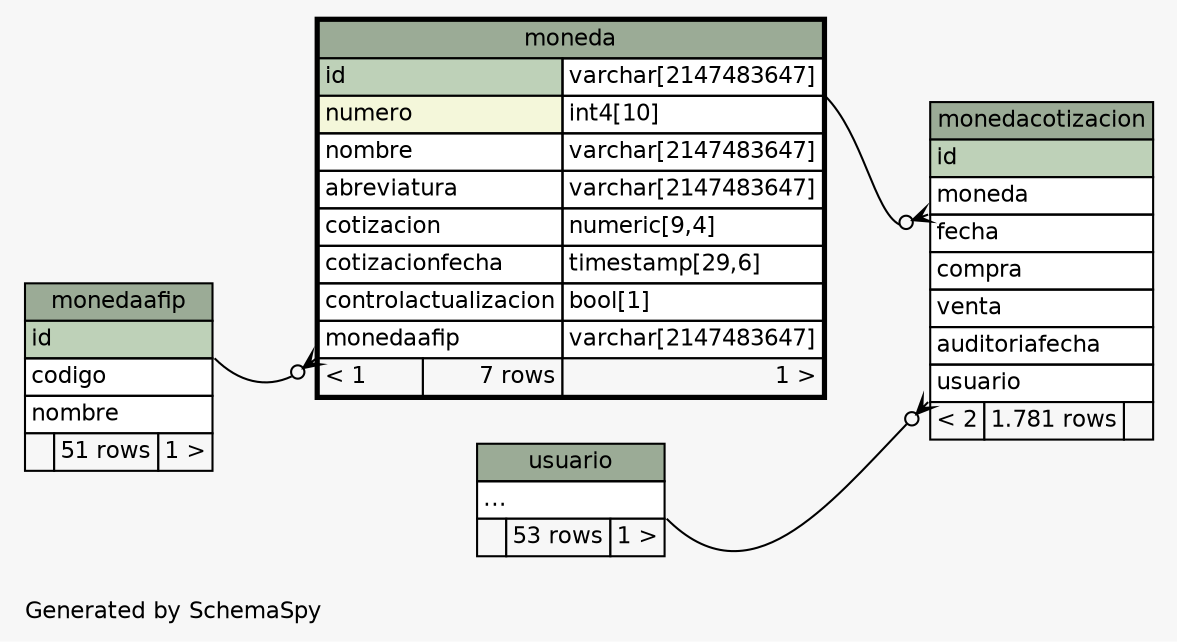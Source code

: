// dot 2.2.1 on Windows 10 10.0
// SchemaSpy rev 590
digraph "twoDegreesRelationshipsDiagram" {
  graph [
    rankdir="RL"
    bgcolor="#f7f7f7"
    label="\nGenerated by SchemaSpy"
    labeljust="l"
    nodesep="0.18"
    ranksep="0.46"
    fontname="Helvetica"
    fontsize="11"
  ];
  node [
    fontname="Helvetica"
    fontsize="11"
    shape="plaintext"
  ];
  edge [
    arrowsize="0.8"
  ];
  "moneda":"monedaafip":sw -> "monedaafip":"id":se [arrowhead=none dir=back arrowtail=crowodot];
  "monedacotizacion":"moneda":sw -> "moneda":"id.type":se [arrowhead=none dir=back arrowtail=crowodot];
  "monedacotizacion":"usuario":sw -> "usuario":"elipses":se [arrowhead=none dir=back arrowtail=crowodot];
  "moneda" [
    label=<
    <TABLE BORDER="2" CELLBORDER="1" CELLSPACING="0" BGCOLOR="#ffffff">
      <TR><TD COLSPAN="3" BGCOLOR="#9bab96" ALIGN="CENTER">moneda</TD></TR>
      <TR><TD PORT="id" COLSPAN="2" BGCOLOR="#bed1b8" ALIGN="LEFT">id</TD><TD PORT="id.type" ALIGN="LEFT">varchar[2147483647]</TD></TR>
      <TR><TD PORT="numero" COLSPAN="2" BGCOLOR="#f4f7da" ALIGN="LEFT">numero</TD><TD PORT="numero.type" ALIGN="LEFT">int4[10]</TD></TR>
      <TR><TD PORT="nombre" COLSPAN="2" ALIGN="LEFT">nombre</TD><TD PORT="nombre.type" ALIGN="LEFT">varchar[2147483647]</TD></TR>
      <TR><TD PORT="abreviatura" COLSPAN="2" ALIGN="LEFT">abreviatura</TD><TD PORT="abreviatura.type" ALIGN="LEFT">varchar[2147483647]</TD></TR>
      <TR><TD PORT="cotizacion" COLSPAN="2" ALIGN="LEFT">cotizacion</TD><TD PORT="cotizacion.type" ALIGN="LEFT">numeric[9,4]</TD></TR>
      <TR><TD PORT="cotizacionfecha" COLSPAN="2" ALIGN="LEFT">cotizacionfecha</TD><TD PORT="cotizacionfecha.type" ALIGN="LEFT">timestamp[29,6]</TD></TR>
      <TR><TD PORT="controlactualizacion" COLSPAN="2" ALIGN="LEFT">controlactualizacion</TD><TD PORT="controlactualizacion.type" ALIGN="LEFT">bool[1]</TD></TR>
      <TR><TD PORT="monedaafip" COLSPAN="2" ALIGN="LEFT">monedaafip</TD><TD PORT="monedaafip.type" ALIGN="LEFT">varchar[2147483647]</TD></TR>
      <TR><TD ALIGN="LEFT" BGCOLOR="#f7f7f7">&lt; 1</TD><TD ALIGN="RIGHT" BGCOLOR="#f7f7f7">7 rows</TD><TD ALIGN="RIGHT" BGCOLOR="#f7f7f7">1 &gt;</TD></TR>
    </TABLE>>
    URL="moneda.html"
    tooltip="moneda"
  ];
  "monedaafip" [
    label=<
    <TABLE BORDER="0" CELLBORDER="1" CELLSPACING="0" BGCOLOR="#ffffff">
      <TR><TD COLSPAN="3" BGCOLOR="#9bab96" ALIGN="CENTER">monedaafip</TD></TR>
      <TR><TD PORT="id" COLSPAN="3" BGCOLOR="#bed1b8" ALIGN="LEFT">id</TD></TR>
      <TR><TD PORT="codigo" COLSPAN="3" ALIGN="LEFT">codigo</TD></TR>
      <TR><TD PORT="nombre" COLSPAN="3" ALIGN="LEFT">nombre</TD></TR>
      <TR><TD ALIGN="LEFT" BGCOLOR="#f7f7f7">  </TD><TD ALIGN="RIGHT" BGCOLOR="#f7f7f7">51 rows</TD><TD ALIGN="RIGHT" BGCOLOR="#f7f7f7">1 &gt;</TD></TR>
    </TABLE>>
    URL="monedaafip.html"
    tooltip="monedaafip"
  ];
  "monedacotizacion" [
    label=<
    <TABLE BORDER="0" CELLBORDER="1" CELLSPACING="0" BGCOLOR="#ffffff">
      <TR><TD COLSPAN="3" BGCOLOR="#9bab96" ALIGN="CENTER">monedacotizacion</TD></TR>
      <TR><TD PORT="id" COLSPAN="3" BGCOLOR="#bed1b8" ALIGN="LEFT">id</TD></TR>
      <TR><TD PORT="moneda" COLSPAN="3" ALIGN="LEFT">moneda</TD></TR>
      <TR><TD PORT="fecha" COLSPAN="3" ALIGN="LEFT">fecha</TD></TR>
      <TR><TD PORT="compra" COLSPAN="3" ALIGN="LEFT">compra</TD></TR>
      <TR><TD PORT="venta" COLSPAN="3" ALIGN="LEFT">venta</TD></TR>
      <TR><TD PORT="auditoriafecha" COLSPAN="3" ALIGN="LEFT">auditoriafecha</TD></TR>
      <TR><TD PORT="usuario" COLSPAN="3" ALIGN="LEFT">usuario</TD></TR>
      <TR><TD ALIGN="LEFT" BGCOLOR="#f7f7f7">&lt; 2</TD><TD ALIGN="RIGHT" BGCOLOR="#f7f7f7">1.781 rows</TD><TD ALIGN="RIGHT" BGCOLOR="#f7f7f7">  </TD></TR>
    </TABLE>>
    URL="monedacotizacion.html"
    tooltip="monedacotizacion"
  ];
  "usuario" [
    label=<
    <TABLE BORDER="0" CELLBORDER="1" CELLSPACING="0" BGCOLOR="#ffffff">
      <TR><TD COLSPAN="3" BGCOLOR="#9bab96" ALIGN="CENTER">usuario</TD></TR>
      <TR><TD PORT="elipses" COLSPAN="3" ALIGN="LEFT">...</TD></TR>
      <TR><TD ALIGN="LEFT" BGCOLOR="#f7f7f7">  </TD><TD ALIGN="RIGHT" BGCOLOR="#f7f7f7">53 rows</TD><TD ALIGN="RIGHT" BGCOLOR="#f7f7f7">1 &gt;</TD></TR>
    </TABLE>>
    URL="usuario.html"
    tooltip="usuario"
  ];
}
